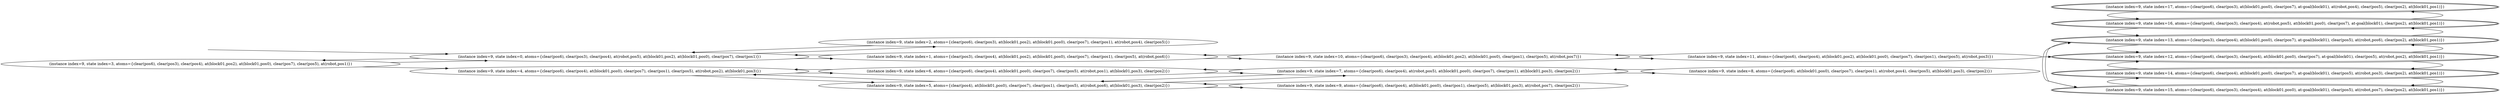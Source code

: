 digraph {
rankdir="LR"
s3[label="(instance index=9, state index=3, atoms={clear(pos6), clear(pos3), clear(pos4), at(block01,pos2), at(block01,pos0), clear(pos7), clear(pos5), at(robot,pos1)})"]
s2[label="(instance index=9, state index=2, atoms={clear(pos6), clear(pos3), at(block01,pos2), at(block01,pos0), clear(pos7), clear(pos1), at(robot,pos4), clear(pos5)})"]
s0[label="(instance index=9, state index=0, atoms={clear(pos6), clear(pos3), clear(pos4), at(robot,pos5), at(block01,pos2), at(block01,pos0), clear(pos7), clear(pos1)})"]
s4[label="(instance index=9, state index=4, atoms={clear(pos6), clear(pos4), at(block01,pos0), clear(pos7), clear(pos1), clear(pos5), at(robot,pos2), at(block01,pos3)})"]
s1[label="(instance index=9, state index=1, atoms={clear(pos3), clear(pos4), at(block01,pos2), at(block01,pos0), clear(pos7), clear(pos1), clear(pos5), at(robot,pos6)})"]
s6[label="(instance index=9, state index=6, atoms={clear(pos6), clear(pos4), at(block01,pos0), clear(pos7), clear(pos5), at(robot,pos1), at(block01,pos3), clear(pos2)})"]
s5[label="(instance index=9, state index=5, atoms={clear(pos4), at(block01,pos0), clear(pos7), clear(pos1), clear(pos5), at(robot,pos6), at(block01,pos3), clear(pos2)})"]
s10[label="(instance index=9, state index=10, atoms={clear(pos6), clear(pos3), clear(pos4), at(block01,pos2), at(block01,pos0), clear(pos1), clear(pos5), at(robot,pos7)})"]
s7[label="(instance index=9, state index=7, atoms={clear(pos6), clear(pos4), at(robot,pos5), at(block01,pos0), clear(pos7), clear(pos1), at(block01,pos3), clear(pos2)})"]
s9[label="(instance index=9, state index=9, atoms={clear(pos6), clear(pos4), at(block01,pos0), clear(pos1), clear(pos5), at(block01,pos3), at(robot,pos7), clear(pos2)})"]
s11[label="(instance index=9, state index=11, atoms={clear(pos6), clear(pos4), at(block01,pos2), at(block01,pos0), clear(pos7), clear(pos1), clear(pos5), at(robot,pos3)})"]
s8[label="(instance index=9, state index=8, atoms={clear(pos6), at(block01,pos0), clear(pos7), clear(pos1), at(robot,pos4), clear(pos5), at(block01,pos3), clear(pos2)})"]
s12[peripheries=2,label="(instance index=9, state index=12, atoms={clear(pos6), clear(pos3), clear(pos4), at(block01,pos0), clear(pos7), at-goal(block01), clear(pos5), at(robot,pos2), at(block01,pos1)})"]
s13[peripheries=2,label="(instance index=9, state index=13, atoms={clear(pos3), clear(pos4), at(block01,pos0), clear(pos7), at-goal(block01), clear(pos5), at(robot,pos6), clear(pos2), at(block01,pos1)})"]
s14[peripheries=2,label="(instance index=9, state index=14, atoms={clear(pos6), clear(pos4), at(block01,pos0), clear(pos7), at-goal(block01), clear(pos5), at(robot,pos3), clear(pos2), at(block01,pos1)})"]
s15[peripheries=2,label="(instance index=9, state index=15, atoms={clear(pos6), clear(pos3), clear(pos4), at(block01,pos0), at-goal(block01), clear(pos5), at(robot,pos7), clear(pos2), at(block01,pos1)})"]
s16[peripheries=2,label="(instance index=9, state index=16, atoms={clear(pos6), clear(pos3), clear(pos4), at(robot,pos5), at(block01,pos0), clear(pos7), at-goal(block01), clear(pos2), at(block01,pos1)})"]
s17[peripheries=2,label="(instance index=9, state index=17, atoms={clear(pos6), clear(pos3), at(block01,pos0), clear(pos7), at-goal(block01), at(robot,pos4), clear(pos5), clear(pos2), at(block01,pos1)})"]
Dangling [ label = "", style = invis ]
{ rank = same; Dangling }
Dangling -> s0
{ rank = same; s0}
{ rank = same; s0,s4}
{ rank = same; s1,s6,s5}
{ rank = same; s10,s7,s9}
{ rank = same; s11,s8}
{ rank = same; s12,s13,s14,s15,s16,s17}
{
s3->s4
s3->s0
s2->s0
}
{
s0->s3
s0->s2
s0->s1
s4->s6
s4->s5
}
{
s1->s10
s1->s0
s6->s7
s6->s4
s5->s7
s5->s4
s5->s9
}
{
s10->s11
s10->s1
s7->s6
s7->s5
s7->s8
s9->s5
}
{
s11->s12
s11->s10
s8->s7
}
{
s12->s14
s12->s13
s13->s15
s13->s12
s13->s16
s14->s15
s14->s12
s15->s14
s15->s13
s16->s13
s16->s17
s17->s16
}
}

